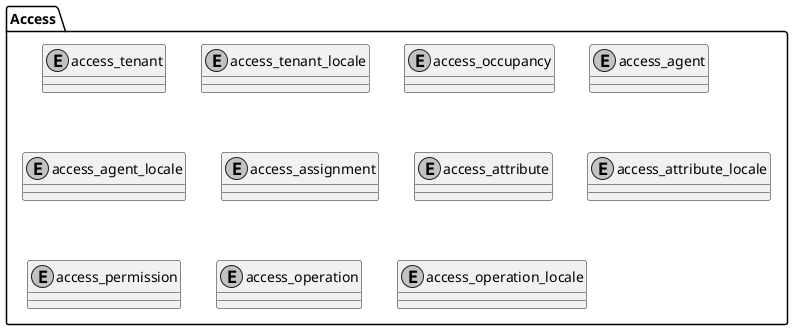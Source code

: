 @startuml uml
skinparam monochrome true

package Access {
    entity access_tenant
    entity access_tenant_locale
    entity access_occupancy
    entity access_agent
    entity access_agent_locale
    entity access_assignment
    entity access_attribute
    entity access_attribute_locale
    entity access_permission
    entity access_operation
    entity access_operation_locale
}

@enduml
